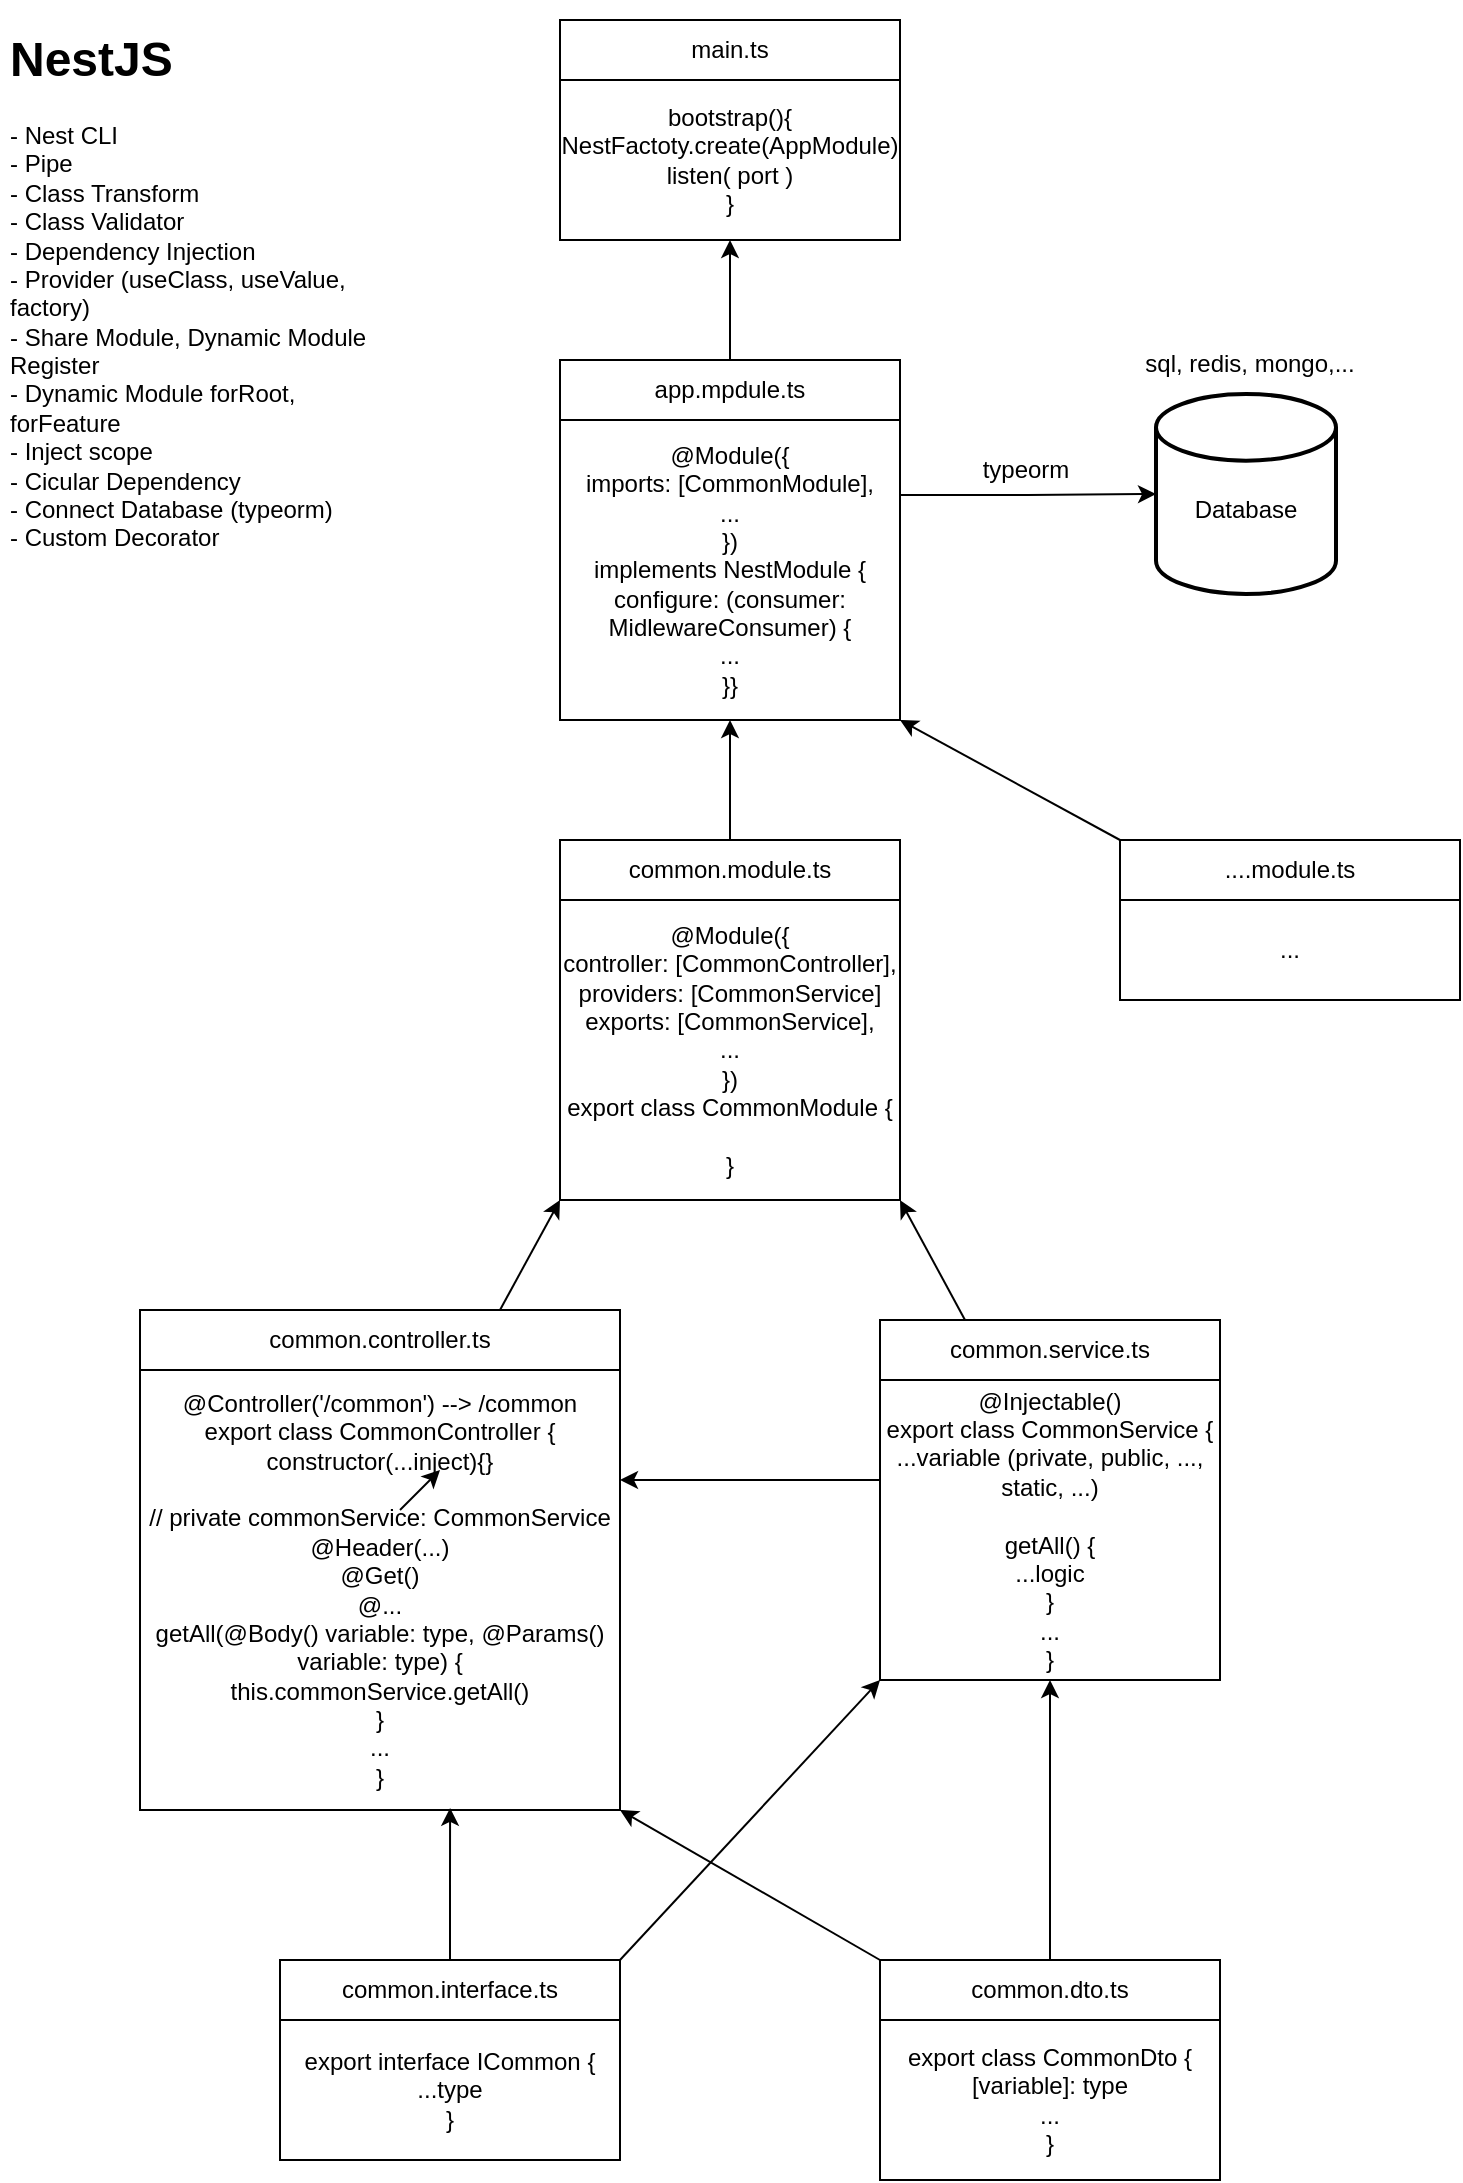 <mxfile version="21.6.8" type="device">
  <diagram name="Page-1" id="5ick1LJjfqa4MVtTxawN">
    <mxGraphModel dx="1434" dy="836" grid="1" gridSize="10" guides="1" tooltips="1" connect="1" arrows="1" fold="1" page="1" pageScale="1" pageWidth="850" pageHeight="1100" math="0" shadow="0">
      <root>
        <mxCell id="0" />
        <mxCell id="1" parent="0" />
        <mxCell id="Qx2x2WHSP5ue26SoDGpS-58" value="" style="group" vertex="1" connectable="0" parent="1">
          <mxGeometry x="60" y="10" width="730" height="1080" as="geometry" />
        </mxCell>
        <mxCell id="Qx2x2WHSP5ue26SoDGpS-9" value="" style="group" vertex="1" connectable="0" parent="Qx2x2WHSP5ue26SoDGpS-58">
          <mxGeometry x="280" width="170" height="110" as="geometry" />
        </mxCell>
        <mxCell id="Qx2x2WHSP5ue26SoDGpS-6" value="bootstrap(){&lt;br&gt;NestFactoty.create(AppModule)&lt;br&gt;listen( port )&lt;br&gt;}" style="rounded=0;whiteSpace=wrap;html=1;movable=1;resizable=1;rotatable=1;deletable=1;editable=1;locked=0;connectable=1;" vertex="1" parent="Qx2x2WHSP5ue26SoDGpS-9">
          <mxGeometry y="30" width="170" height="80" as="geometry" />
        </mxCell>
        <mxCell id="Qx2x2WHSP5ue26SoDGpS-8" value="main.ts" style="rounded=0;whiteSpace=wrap;html=1;movable=1;resizable=1;rotatable=1;deletable=1;editable=1;locked=0;connectable=1;" vertex="1" parent="Qx2x2WHSP5ue26SoDGpS-9">
          <mxGeometry width="170" height="30" as="geometry" />
        </mxCell>
        <mxCell id="Qx2x2WHSP5ue26SoDGpS-11" value="" style="group" vertex="1" connectable="0" parent="Qx2x2WHSP5ue26SoDGpS-58">
          <mxGeometry x="280" y="170" width="170" height="190" as="geometry" />
        </mxCell>
        <mxCell id="Qx2x2WHSP5ue26SoDGpS-12" value="@Module({&lt;br&gt;imports: [CommonModule],&lt;br&gt;...&lt;br&gt;})&lt;br&gt;implements NestModule {&lt;br&gt;configure: (consumer: MidlewareConsumer) {&lt;br&gt;...&lt;br&gt;}}" style="rounded=0;whiteSpace=wrap;html=1;movable=1;resizable=1;rotatable=1;deletable=1;editable=1;locked=0;connectable=1;" vertex="1" parent="Qx2x2WHSP5ue26SoDGpS-11">
          <mxGeometry y="30" width="170" height="150" as="geometry" />
        </mxCell>
        <mxCell id="Qx2x2WHSP5ue26SoDGpS-13" value="app.mpdule.ts" style="rounded=0;whiteSpace=wrap;html=1;movable=1;resizable=1;rotatable=1;deletable=1;editable=1;locked=0;connectable=1;" vertex="1" parent="Qx2x2WHSP5ue26SoDGpS-11">
          <mxGeometry width="170" height="30" as="geometry" />
        </mxCell>
        <mxCell id="Qx2x2WHSP5ue26SoDGpS-14" style="edgeStyle=orthogonalEdgeStyle;rounded=0;orthogonalLoop=1;jettySize=auto;html=1;exitX=0.5;exitY=0;exitDx=0;exitDy=0;entryX=0.5;entryY=1;entryDx=0;entryDy=0;" edge="1" parent="Qx2x2WHSP5ue26SoDGpS-58" source="Qx2x2WHSP5ue26SoDGpS-13" target="Qx2x2WHSP5ue26SoDGpS-6">
          <mxGeometry relative="1" as="geometry" />
        </mxCell>
        <mxCell id="Qx2x2WHSP5ue26SoDGpS-15" value="" style="group" vertex="1" connectable="0" parent="Qx2x2WHSP5ue26SoDGpS-58">
          <mxGeometry x="280" y="410" width="170" height="190" as="geometry" />
        </mxCell>
        <mxCell id="Qx2x2WHSP5ue26SoDGpS-16" value="@Module({&lt;br&gt;controller: [CommonController],&lt;br&gt;providers: [CommonService]&lt;br&gt;exports: [CommonService],&lt;br&gt;...&lt;br&gt;})&lt;br&gt;export class CommonModule {&lt;br&gt;&lt;br&gt;}" style="rounded=0;whiteSpace=wrap;html=1;movable=1;resizable=1;rotatable=1;deletable=1;editable=1;locked=0;connectable=1;" vertex="1" parent="Qx2x2WHSP5ue26SoDGpS-15">
          <mxGeometry y="30" width="170" height="150" as="geometry" />
        </mxCell>
        <mxCell id="Qx2x2WHSP5ue26SoDGpS-17" value="common.module.ts" style="rounded=0;whiteSpace=wrap;html=1;movable=1;resizable=1;rotatable=1;deletable=1;editable=1;locked=0;connectable=1;" vertex="1" parent="Qx2x2WHSP5ue26SoDGpS-15">
          <mxGeometry width="170" height="30" as="geometry" />
        </mxCell>
        <mxCell id="Qx2x2WHSP5ue26SoDGpS-18" style="edgeStyle=orthogonalEdgeStyle;rounded=0;orthogonalLoop=1;jettySize=auto;html=1;exitX=0.5;exitY=0;exitDx=0;exitDy=0;entryX=0.5;entryY=1;entryDx=0;entryDy=0;" edge="1" parent="Qx2x2WHSP5ue26SoDGpS-58" source="Qx2x2WHSP5ue26SoDGpS-17" target="Qx2x2WHSP5ue26SoDGpS-12">
          <mxGeometry relative="1" as="geometry" />
        </mxCell>
        <mxCell id="Qx2x2WHSP5ue26SoDGpS-19" value="" style="group" vertex="1" connectable="0" parent="Qx2x2WHSP5ue26SoDGpS-58">
          <mxGeometry x="130" y="645" width="180" height="300" as="geometry" />
        </mxCell>
        <mxCell id="Qx2x2WHSP5ue26SoDGpS-20" value="@Controller(&#39;/common&#39;) --&amp;gt; /common&lt;br&gt;export class CommonController {&lt;br&gt;constructor(...inject){}&lt;br&gt;&lt;br&gt;// private commonService: CommonService&lt;br&gt;@Header(...)&lt;br&gt;@Get()&lt;br&gt;@...&lt;br&gt;getAll(@Body() variable: type, @Params() variable: type) {&lt;br&gt;this.commonService.getAll()&lt;br&gt;}&lt;br&gt;...&lt;br&gt;}" style="rounded=0;whiteSpace=wrap;html=1;movable=1;resizable=1;rotatable=1;deletable=1;editable=1;locked=0;connectable=1;" vertex="1" parent="Qx2x2WHSP5ue26SoDGpS-19">
          <mxGeometry x="-60" y="30" width="240" height="220" as="geometry" />
        </mxCell>
        <mxCell id="Qx2x2WHSP5ue26SoDGpS-21" value="common.controller.ts" style="rounded=0;whiteSpace=wrap;html=1;movable=1;resizable=1;rotatable=1;deletable=1;editable=1;locked=0;connectable=1;" vertex="1" parent="Qx2x2WHSP5ue26SoDGpS-19">
          <mxGeometry x="-60" width="240" height="30" as="geometry" />
        </mxCell>
        <mxCell id="Qx2x2WHSP5ue26SoDGpS-27" value="" style="endArrow=classic;html=1;rounded=0;" edge="1" parent="Qx2x2WHSP5ue26SoDGpS-19">
          <mxGeometry width="50" height="50" relative="1" as="geometry">
            <mxPoint x="70" y="100" as="sourcePoint" />
            <mxPoint x="90" y="80" as="targetPoint" />
          </mxGeometry>
        </mxCell>
        <mxCell id="Qx2x2WHSP5ue26SoDGpS-22" value="" style="group" vertex="1" connectable="0" parent="Qx2x2WHSP5ue26SoDGpS-58">
          <mxGeometry x="440" y="650" width="170" height="190" as="geometry" />
        </mxCell>
        <mxCell id="Qx2x2WHSP5ue26SoDGpS-23" value="@Injectable()&lt;br&gt;export class CommonService {&lt;br&gt;...variable (private, public, ..., static, ...)&lt;br&gt;&lt;br&gt;getAll() {&lt;br&gt;...logic&lt;br&gt;}&lt;br&gt;...&lt;br&gt;}" style="rounded=0;whiteSpace=wrap;html=1;movable=1;resizable=1;rotatable=1;deletable=1;editable=1;locked=0;connectable=1;" vertex="1" parent="Qx2x2WHSP5ue26SoDGpS-22">
          <mxGeometry y="30" width="170" height="150" as="geometry" />
        </mxCell>
        <mxCell id="Qx2x2WHSP5ue26SoDGpS-24" value="common.service.ts" style="rounded=0;whiteSpace=wrap;html=1;movable=1;resizable=1;rotatable=1;deletable=1;editable=1;locked=0;connectable=1;" vertex="1" parent="Qx2x2WHSP5ue26SoDGpS-22">
          <mxGeometry width="170" height="30" as="geometry" />
        </mxCell>
        <mxCell id="Qx2x2WHSP5ue26SoDGpS-29" value="" style="endArrow=classic;html=1;rounded=0;exitX=0.75;exitY=0;exitDx=0;exitDy=0;entryX=0;entryY=1;entryDx=0;entryDy=0;" edge="1" parent="Qx2x2WHSP5ue26SoDGpS-58" source="Qx2x2WHSP5ue26SoDGpS-21" target="Qx2x2WHSP5ue26SoDGpS-16">
          <mxGeometry width="50" height="50" relative="1" as="geometry">
            <mxPoint x="570" y="720" as="sourcePoint" />
            <mxPoint x="280" y="590" as="targetPoint" />
          </mxGeometry>
        </mxCell>
        <mxCell id="Qx2x2WHSP5ue26SoDGpS-31" value="" style="endArrow=classic;html=1;rounded=0;entryX=1;entryY=1;entryDx=0;entryDy=0;exitX=0.25;exitY=0;exitDx=0;exitDy=0;" edge="1" parent="Qx2x2WHSP5ue26SoDGpS-58" source="Qx2x2WHSP5ue26SoDGpS-24" target="Qx2x2WHSP5ue26SoDGpS-16">
          <mxGeometry width="50" height="50" relative="1" as="geometry">
            <mxPoint x="570" y="720" as="sourcePoint" />
            <mxPoint x="620" y="670" as="targetPoint" />
          </mxGeometry>
        </mxCell>
        <mxCell id="Qx2x2WHSP5ue26SoDGpS-32" value="" style="endArrow=classic;html=1;rounded=0;entryX=1;entryY=0.25;entryDx=0;entryDy=0;" edge="1" parent="Qx2x2WHSP5ue26SoDGpS-58" target="Qx2x2WHSP5ue26SoDGpS-20">
          <mxGeometry width="50" height="50" relative="1" as="geometry">
            <mxPoint x="440" y="730" as="sourcePoint" />
            <mxPoint x="620" y="670" as="targetPoint" />
          </mxGeometry>
        </mxCell>
        <mxCell id="Qx2x2WHSP5ue26SoDGpS-41" style="edgeStyle=orthogonalEdgeStyle;rounded=0;orthogonalLoop=1;jettySize=auto;html=1;entryX=0.646;entryY=0.977;entryDx=0;entryDy=0;entryPerimeter=0;exitX=0.5;exitY=0;exitDx=0;exitDy=0;" edge="1" parent="Qx2x2WHSP5ue26SoDGpS-58" source="Qx2x2WHSP5ue26SoDGpS-35">
          <mxGeometry relative="1" as="geometry">
            <mxPoint x="225.04" y="974" as="sourcePoint" />
            <mxPoint x="225.04" y="893.94" as="targetPoint" />
          </mxGeometry>
        </mxCell>
        <mxCell id="Qx2x2WHSP5ue26SoDGpS-42" style="edgeStyle=orthogonalEdgeStyle;rounded=0;orthogonalLoop=1;jettySize=auto;html=1;entryX=0.5;entryY=1;entryDx=0;entryDy=0;" edge="1" parent="Qx2x2WHSP5ue26SoDGpS-58" source="Qx2x2WHSP5ue26SoDGpS-39" target="Qx2x2WHSP5ue26SoDGpS-23">
          <mxGeometry relative="1" as="geometry" />
        </mxCell>
        <mxCell id="Qx2x2WHSP5ue26SoDGpS-43" value="" style="endArrow=classic;html=1;rounded=0;exitX=1;exitY=0;exitDx=0;exitDy=0;entryX=0;entryY=1;entryDx=0;entryDy=0;" edge="1" parent="Qx2x2WHSP5ue26SoDGpS-58" source="Qx2x2WHSP5ue26SoDGpS-35" target="Qx2x2WHSP5ue26SoDGpS-23">
          <mxGeometry width="50" height="50" relative="1" as="geometry">
            <mxPoint x="570" y="920" as="sourcePoint" />
            <mxPoint x="620" y="870" as="targetPoint" />
          </mxGeometry>
        </mxCell>
        <mxCell id="Qx2x2WHSP5ue26SoDGpS-44" value="" style="endArrow=classic;html=1;rounded=0;entryX=1;entryY=1;entryDx=0;entryDy=0;exitX=0;exitY=0;exitDx=0;exitDy=0;" edge="1" parent="Qx2x2WHSP5ue26SoDGpS-58" source="Qx2x2WHSP5ue26SoDGpS-39" target="Qx2x2WHSP5ue26SoDGpS-20">
          <mxGeometry width="50" height="50" relative="1" as="geometry">
            <mxPoint x="570" y="920" as="sourcePoint" />
            <mxPoint x="620" y="870" as="targetPoint" />
          </mxGeometry>
        </mxCell>
        <mxCell id="Qx2x2WHSP5ue26SoDGpS-45" value="" style="group" vertex="1" connectable="0" parent="Qx2x2WHSP5ue26SoDGpS-58">
          <mxGeometry x="560" y="410" width="170" height="190" as="geometry" />
        </mxCell>
        <mxCell id="Qx2x2WHSP5ue26SoDGpS-46" value="..." style="rounded=0;whiteSpace=wrap;html=1;movable=1;resizable=1;rotatable=1;deletable=1;editable=1;locked=0;connectable=1;" vertex="1" parent="Qx2x2WHSP5ue26SoDGpS-45">
          <mxGeometry y="30" width="170" height="50" as="geometry" />
        </mxCell>
        <mxCell id="Qx2x2WHSP5ue26SoDGpS-47" value="....module.ts" style="rounded=0;whiteSpace=wrap;html=1;movable=1;resizable=1;rotatable=1;deletable=1;editable=1;locked=0;connectable=1;" vertex="1" parent="Qx2x2WHSP5ue26SoDGpS-45">
          <mxGeometry width="170" height="30" as="geometry" />
        </mxCell>
        <mxCell id="Qx2x2WHSP5ue26SoDGpS-48" value="" style="endArrow=classic;html=1;rounded=0;entryX=1;entryY=1;entryDx=0;entryDy=0;exitX=0;exitY=0;exitDx=0;exitDy=0;" edge="1" parent="Qx2x2WHSP5ue26SoDGpS-58" source="Qx2x2WHSP5ue26SoDGpS-47" target="Qx2x2WHSP5ue26SoDGpS-12">
          <mxGeometry width="50" height="50" relative="1" as="geometry">
            <mxPoint x="570" y="520" as="sourcePoint" />
            <mxPoint x="620" y="470" as="targetPoint" />
          </mxGeometry>
        </mxCell>
        <mxCell id="Qx2x2WHSP5ue26SoDGpS-49" value="&lt;br&gt;Database" style="strokeWidth=2;html=1;shape=mxgraph.flowchart.database;whiteSpace=wrap;" vertex="1" parent="Qx2x2WHSP5ue26SoDGpS-58">
          <mxGeometry x="578" y="187" width="90" height="100" as="geometry" />
        </mxCell>
        <mxCell id="Qx2x2WHSP5ue26SoDGpS-50" style="edgeStyle=orthogonalEdgeStyle;rounded=0;orthogonalLoop=1;jettySize=auto;html=1;exitX=1;exitY=0.25;exitDx=0;exitDy=0;entryX=0;entryY=0.5;entryDx=0;entryDy=0;entryPerimeter=0;" edge="1" parent="Qx2x2WHSP5ue26SoDGpS-58" source="Qx2x2WHSP5ue26SoDGpS-12" target="Qx2x2WHSP5ue26SoDGpS-49">
          <mxGeometry relative="1" as="geometry" />
        </mxCell>
        <mxCell id="Qx2x2WHSP5ue26SoDGpS-52" value="sql, redis, mongo,..." style="text;html=1;strokeColor=none;fillColor=none;align=center;verticalAlign=middle;whiteSpace=wrap;rounded=0;" vertex="1" parent="Qx2x2WHSP5ue26SoDGpS-58">
          <mxGeometry x="560" y="157" width="130" height="30" as="geometry" />
        </mxCell>
        <mxCell id="Qx2x2WHSP5ue26SoDGpS-53" value="typeorm" style="text;html=1;strokeColor=none;fillColor=none;align=center;verticalAlign=middle;whiteSpace=wrap;rounded=0;" vertex="1" parent="Qx2x2WHSP5ue26SoDGpS-58">
          <mxGeometry x="448" y="210" width="130" height="30" as="geometry" />
        </mxCell>
        <mxCell id="Qx2x2WHSP5ue26SoDGpS-55" value="&lt;h1&gt;&lt;span style=&quot;background-color: initial;&quot;&gt;NestJS&lt;/span&gt;&lt;/h1&gt;&lt;div&gt;&lt;span style=&quot;background-color: initial;&quot;&gt;- Nest CLI&lt;/span&gt;&lt;/div&gt;&lt;div&gt;&lt;span style=&quot;background-color: initial;&quot;&gt;- Pipe&lt;/span&gt;&lt;/div&gt;&lt;div&gt;&lt;span style=&quot;background-color: initial;&quot;&gt;- Class Transform&lt;/span&gt;&lt;/div&gt;&lt;div&gt;&lt;span style=&quot;background-color: initial;&quot;&gt;- Class Validator&lt;/span&gt;&lt;/div&gt;&lt;div&gt;&lt;span style=&quot;background-color: initial;&quot;&gt;- Dependency Injection&lt;/span&gt;&lt;/div&gt;&lt;div&gt;&lt;span style=&quot;background-color: initial;&quot;&gt;- Provider (useClass, useValue, factory)&lt;/span&gt;&lt;/div&gt;&lt;div&gt;&lt;span style=&quot;background-color: initial;&quot;&gt;- Share Module, Dynamic Module Register&lt;/span&gt;&lt;/div&gt;&lt;div&gt;&lt;span style=&quot;background-color: initial;&quot;&gt;- Dynamic Module forRoot, forFeature&lt;/span&gt;&lt;/div&gt;&lt;div&gt;&lt;span style=&quot;background-color: initial;&quot;&gt;- Inject scope&lt;/span&gt;&lt;/div&gt;&lt;div&gt;&lt;span style=&quot;background-color: initial;&quot;&gt;- Cicular Dependency&lt;/span&gt;&lt;/div&gt;&lt;div&gt;&lt;span style=&quot;background-color: initial;&quot;&gt;- Connect Database (typeorm)&lt;/span&gt;&lt;/div&gt;&lt;div&gt;&lt;span style=&quot;background-color: initial;&quot;&gt;- Custom Decorator&lt;/span&gt;&lt;/div&gt;&lt;div&gt;&lt;span style=&quot;background-color: initial;&quot;&gt;&lt;br&gt;&lt;/span&gt;&lt;/div&gt;" style="text;html=1;strokeColor=none;fillColor=none;spacing=5;spacingTop=-20;whiteSpace=wrap;overflow=hidden;rounded=0;" vertex="1" parent="Qx2x2WHSP5ue26SoDGpS-58">
          <mxGeometry width="190" height="280" as="geometry" />
        </mxCell>
        <mxCell id="Qx2x2WHSP5ue26SoDGpS-56" value="" style="group" vertex="1" connectable="0" parent="Qx2x2WHSP5ue26SoDGpS-58">
          <mxGeometry x="140" y="970" width="170" height="100" as="geometry" />
        </mxCell>
        <mxCell id="Qx2x2WHSP5ue26SoDGpS-34" value="export interface ICommon {&lt;br&gt;...type&lt;br&gt;}" style="rounded=0;whiteSpace=wrap;html=1;movable=1;resizable=1;rotatable=1;deletable=1;editable=1;locked=0;connectable=1;" vertex="1" parent="Qx2x2WHSP5ue26SoDGpS-56">
          <mxGeometry y="30" width="170" height="70" as="geometry" />
        </mxCell>
        <mxCell id="Qx2x2WHSP5ue26SoDGpS-35" value="common.interface.ts" style="rounded=0;whiteSpace=wrap;html=1;movable=1;resizable=1;rotatable=1;deletable=1;editable=1;locked=0;connectable=1;" vertex="1" parent="Qx2x2WHSP5ue26SoDGpS-56">
          <mxGeometry width="170" height="30" as="geometry" />
        </mxCell>
        <mxCell id="Qx2x2WHSP5ue26SoDGpS-57" value="" style="group" vertex="1" connectable="0" parent="Qx2x2WHSP5ue26SoDGpS-58">
          <mxGeometry x="440" y="970" width="170" height="110" as="geometry" />
        </mxCell>
        <mxCell id="Qx2x2WHSP5ue26SoDGpS-38" value="export class CommonDto {&lt;br&gt;[variable]: type&lt;br&gt;...&lt;br&gt;}" style="rounded=0;whiteSpace=wrap;html=1;movable=1;resizable=1;rotatable=1;deletable=1;editable=1;locked=0;connectable=1;" vertex="1" parent="Qx2x2WHSP5ue26SoDGpS-57">
          <mxGeometry y="30" width="170" height="80" as="geometry" />
        </mxCell>
        <mxCell id="Qx2x2WHSP5ue26SoDGpS-39" value="common.dto.ts" style="rounded=0;whiteSpace=wrap;html=1;movable=1;resizable=1;rotatable=1;deletable=1;editable=1;locked=0;connectable=1;" vertex="1" parent="Qx2x2WHSP5ue26SoDGpS-57">
          <mxGeometry width="170" height="30" as="geometry" />
        </mxCell>
      </root>
    </mxGraphModel>
  </diagram>
</mxfile>
